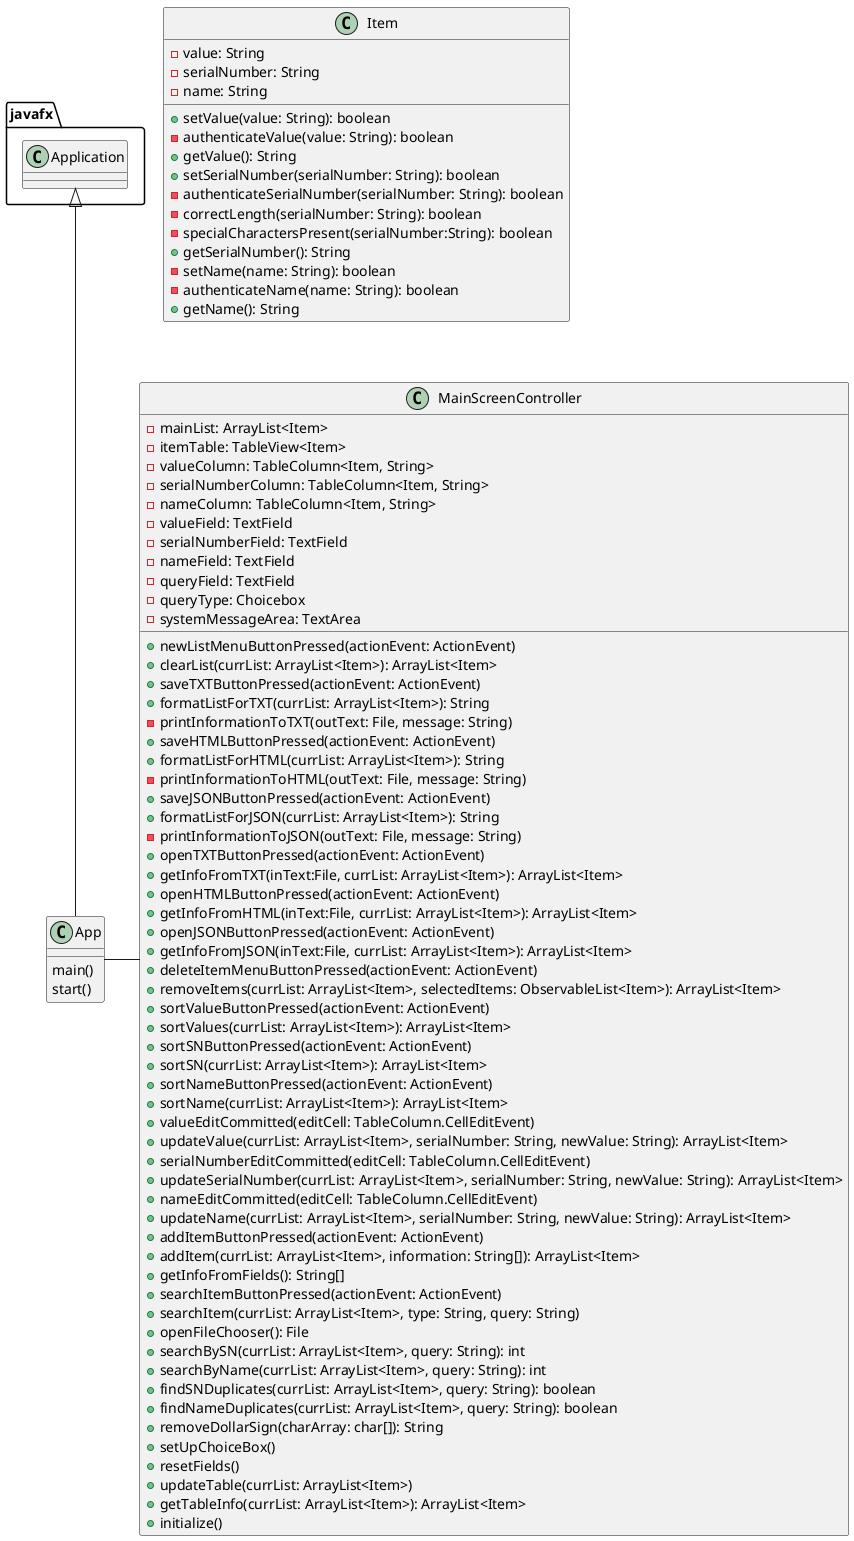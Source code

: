 @startuml

class App{
    main()
    start()
}

class Item{
    - value: String
    - serialNumber: String
    - name: String

    + setValue(value: String): boolean
    - authenticateValue(value: String): boolean
    + getValue(): String
    + setSerialNumber(serialNumber: String): boolean
    - authenticateSerialNumber(serialNumber: String): boolean
    - correctLength(serialNumber: String): boolean
    - specialCharactersPresent(serialNumber:String): boolean
    + getSerialNumber(): String
    - setName(name: String): boolean
    - authenticateName(name: String): boolean
    + getName(): String
}

class MainScreenController{
    - mainList: ArrayList<Item>
    - itemTable: TableView<Item>
    - valueColumn: TableColumn<Item, String>
    - serialNumberColumn: TableColumn<Item, String>
    - nameColumn: TableColumn<Item, String>
    - valueField: TextField
    - serialNumberField: TextField
    - nameField: TextField
    - queryField: TextField
    - queryType: Choicebox
    - systemMessageArea: TextArea

    + newListMenuButtonPressed(actionEvent: ActionEvent)
    + clearList(currList: ArrayList<Item>): ArrayList<Item>
    + saveTXTButtonPressed(actionEvent: ActionEvent)
    + formatListForTXT(currList: ArrayList<Item>): String
    - printInformationToTXT(outText: File, message: String)
    + saveHTMLButtonPressed(actionEvent: ActionEvent)
    + formatListForHTML(currList: ArrayList<Item>): String
    - printInformationToHTML(outText: File, message: String)
    + saveJSONButtonPressed(actionEvent: ActionEvent)
    + formatListForJSON(currList: ArrayList<Item>): String
    - printInformationToJSON(outText: File, message: String)
    + openTXTButtonPressed(actionEvent: ActionEvent)
    + getInfoFromTXT(inText:File, currList: ArrayList<Item>): ArrayList<Item>
    + openHTMLButtonPressed(actionEvent: ActionEvent)
    + getInfoFromHTML(inText:File, currList: ArrayList<Item>): ArrayList<Item>
    + openJSONButtonPressed(actionEvent: ActionEvent)
    + getInfoFromJSON(inText:File, currList: ArrayList<Item>): ArrayList<Item>
    + deleteItemMenuButtonPressed(actionEvent: ActionEvent)
    + removeItems(currList: ArrayList<Item>, selectedItems: ObservableList<Item>): ArrayList<Item>
    + sortValueButtonPressed(actionEvent: ActionEvent)
    + sortValues(currList: ArrayList<Item>): ArrayList<Item>
    + sortSNButtonPressed(actionEvent: ActionEvent)
    + sortSN(currList: ArrayList<Item>): ArrayList<Item>
    + sortNameButtonPressed(actionEvent: ActionEvent)
    + sortName(currList: ArrayList<Item>): ArrayList<Item>
    + valueEditCommitted(editCell: TableColumn.CellEditEvent)
    + updateValue(currList: ArrayList<Item>, serialNumber: String, newValue: String): ArrayList<Item>
    + serialNumberEditCommitted(editCell: TableColumn.CellEditEvent)
    + updateSerialNumber(currList: ArrayList<Item>, serialNumber: String, newValue: String): ArrayList<Item>
    + nameEditCommitted(editCell: TableColumn.CellEditEvent)
    + updateName(currList: ArrayList<Item>, serialNumber: String, newValue: String): ArrayList<Item>
    + addItemButtonPressed(actionEvent: ActionEvent)
    + addItem(currList: ArrayList<Item>, information: String[]): ArrayList<Item>
    + getInfoFromFields(): String[]
    + searchItemButtonPressed(actionEvent: ActionEvent)
    + searchItem(currList: ArrayList<Item>, type: String, query: String)
    + openFileChooser(): File
    + searchBySN(currList: ArrayList<Item>, query: String): int
    + searchByName(currList: ArrayList<Item>, query: String): int
    + findSNDuplicates(currList: ArrayList<Item>, query: String): boolean
    + findNameDuplicates(currList: ArrayList<Item>, query: String): boolean
    + removeDollarSign(charArray: char[]): String
    + setUpChoiceBox()
    + resetFields()
    + updateTable(currList: ArrayList<Item>)
    + getTableInfo(currList: ArrayList<Item>): ArrayList<Item>
    + initialize()
}


javafx.Application <|-- App
App - MainScreenController
@enduml